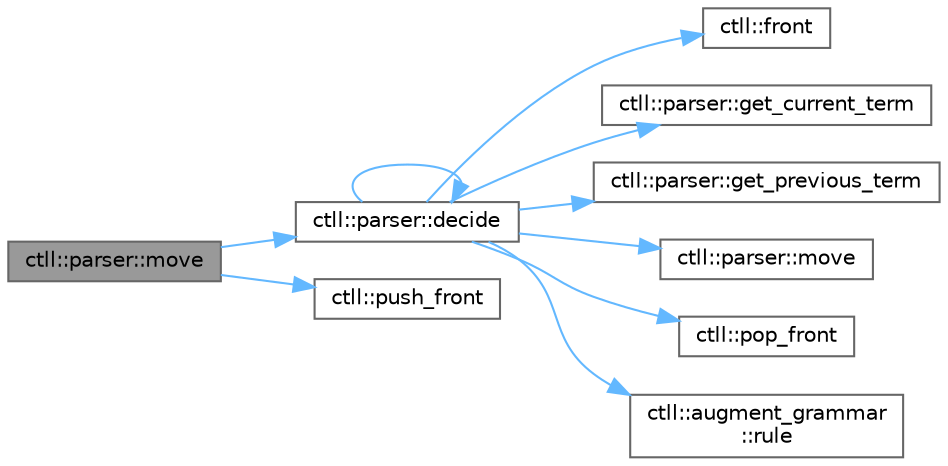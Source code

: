 digraph "ctll::parser::move"
{
 // LATEX_PDF_SIZE
  bgcolor="transparent";
  edge [fontname=Helvetica,fontsize=10,labelfontname=Helvetica,labelfontsize=10];
  node [fontname=Helvetica,fontsize=10,shape=box,height=0.2,width=0.4];
  rankdir="LR";
  Node1 [id="Node000001",label="ctll::parser::move",height=0.2,width=0.4,color="gray40", fillcolor="grey60", style="filled", fontcolor="black",tooltip=" "];
  Node1 -> Node2 [id="edge1_Node000001_Node000002",color="steelblue1",style="solid",tooltip=" "];
  Node2 [id="Node000002",label="ctll::parser::decide",height=0.2,width=0.4,color="grey40", fillcolor="white", style="filled",URL="$structctll_1_1parser.html#a6db8f41776fbf2a34427a0cb3f45e032",tooltip=" "];
  Node2 -> Node2 [id="edge2_Node000002_Node000002",color="steelblue1",style="solid",tooltip=" "];
  Node2 -> Node3 [id="edge3_Node000002_Node000003",color="steelblue1",style="solid",tooltip=" "];
  Node3 [id="Node000003",label="ctll::front",height=0.2,width=0.4,color="grey40", fillcolor="white", style="filled",URL="$namespacectll.html#a8689262b792ec10fdd8e8a6693d46c31",tooltip=" "];
  Node2 -> Node4 [id="edge4_Node000002_Node000004",color="steelblue1",style="solid",tooltip=" "];
  Node4 [id="Node000004",label="ctll::parser::get_current_term",height=0.2,width=0.4,color="grey40", fillcolor="white", style="filled",URL="$structctll_1_1parser.html#af5938ba6b44c8957a72d8701afee1d64",tooltip=" "];
  Node2 -> Node5 [id="edge5_Node000002_Node000005",color="steelblue1",style="solid",tooltip=" "];
  Node5 [id="Node000005",label="ctll::parser::get_previous_term",height=0.2,width=0.4,color="grey40", fillcolor="white", style="filled",URL="$structctll_1_1parser.html#af250b717016144a086a490567f4e2b76",tooltip=" "];
  Node2 -> Node6 [id="edge6_Node000002_Node000006",color="steelblue1",style="solid",tooltip=" "];
  Node6 [id="Node000006",label="ctll::parser::move",height=0.2,width=0.4,color="grey40", fillcolor="white", style="filled",URL="$structctll_1_1parser.html#a5507bc472f69db9d154e9948cc69e3aa",tooltip=" "];
  Node2 -> Node7 [id="edge7_Node000002_Node000007",color="steelblue1",style="solid",tooltip=" "];
  Node7 [id="Node000007",label="ctll::pop_front",height=0.2,width=0.4,color="grey40", fillcolor="white", style="filled",URL="$namespacectll.html#a74356f40d41d546c6688515b4f92e6ce",tooltip=" "];
  Node2 -> Node8 [id="edge8_Node000002_Node000008",color="steelblue1",style="solid",tooltip=" "];
  Node8 [id="Node000008",label="ctll::augment_grammar\l::rule",height=0.2,width=0.4,color="grey40", fillcolor="white", style="filled",URL="$structctll_1_1augment__grammar.html#a3379d660356eab510ea1f3af7a639065",tooltip=" "];
  Node1 -> Node9 [id="edge9_Node000001_Node000009",color="steelblue1",style="solid",tooltip=" "];
  Node9 [id="Node000009",label="ctll::push_front",height=0.2,width=0.4,color="grey40", fillcolor="white", style="filled",URL="$namespacectll.html#a89e33b09b20b550e633095032df3280d",tooltip=" "];
}
